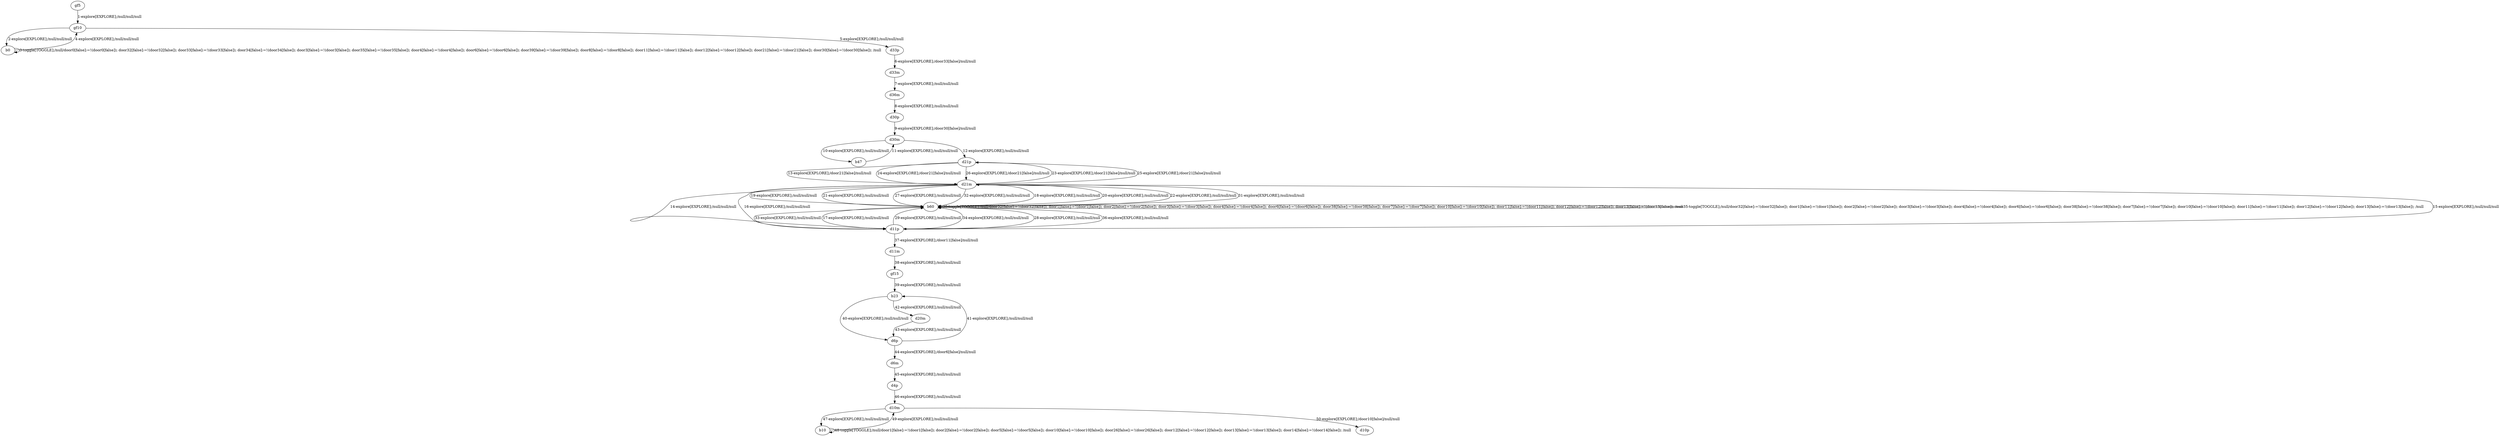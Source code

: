 # Total number of goals covered by this test: 1
# d10m --> d10p

digraph g {
"gf5" -> "gf10" [label = "1-explore[EXPLORE];/null/null/null"];
"gf10" -> "b0" [label = "2-explore[EXPLORE];/null/null/null"];
"b0" -> "b0" [label = "3-toggle[TOGGLE];/null/door0[false]:=!(door0[false]); door32[false]:=!(door32[false]); door33[false]:=!(door33[false]); door34[false]:=!(door34[false]); door3[false]:=!(door3[false]); door35[false]:=!(door35[false]); door4[false]:=!(door4[false]); door6[false]:=!(door6[false]); door39[false]:=!(door39[false]); door8[false]:=!(door8[false]); door11[false]:=!(door11[false]); door12[false]:=!(door12[false]); door21[false]:=!(door21[false]); door30[false]:=!(door30[false]); /null"];
"b0" -> "gf10" [label = "4-explore[EXPLORE];/null/null/null"];
"gf10" -> "d33p" [label = "5-explore[EXPLORE];/null/null/null"];
"d33p" -> "d33m" [label = "6-explore[EXPLORE];/door33[false]/null/null"];
"d33m" -> "d36m" [label = "7-explore[EXPLORE];/null/null/null"];
"d36m" -> "d30p" [label = "8-explore[EXPLORE];/null/null/null"];
"d30p" -> "d30m" [label = "9-explore[EXPLORE];/door30[false]/null/null"];
"d30m" -> "b47" [label = "10-explore[EXPLORE];/null/null/null"];
"b47" -> "d30m" [label = "11-explore[EXPLORE];/null/null/null"];
"d30m" -> "d21p" [label = "12-explore[EXPLORE];/null/null/null"];
"d21p" -> "d21m" [label = "13-explore[EXPLORE];/door21[false]/null/null"];
"d21m" -> "d11p" [label = "14-explore[EXPLORE];/null/null/null"];
"d11p" -> "d21m" [label = "15-explore[EXPLORE];/null/null/null"];
"d21m" -> "d11p" [label = "16-explore[EXPLORE];/null/null/null"];
"d11p" -> "b60" [label = "17-explore[EXPLORE];/null/null/null"];
"b60" -> "d21m" [label = "18-explore[EXPLORE];/null/null/null"];
"d21m" -> "b60" [label = "19-explore[EXPLORE];/null/null/null"];
"b60" -> "d21m" [label = "20-explore[EXPLORE];/null/null/null"];
"d21m" -> "b60" [label = "21-explore[EXPLORE];/null/null/null"];
"b60" -> "d21m" [label = "22-explore[EXPLORE];/null/null/null"];
"d21m" -> "d21p" [label = "23-explore[EXPLORE];/door21[false]/null/null"];
"d21p" -> "d21m" [label = "24-explore[EXPLORE];/door21[false]/null/null"];
"d21m" -> "d21p" [label = "25-explore[EXPLORE];/door21[false]/null/null"];
"d21p" -> "d21m" [label = "26-explore[EXPLORE];/door21[false]/null/null"];
"d21m" -> "b60" [label = "27-explore[EXPLORE];/null/null/null"];
"b60" -> "d11p" [label = "28-explore[EXPLORE];/null/null/null"];
"d11p" -> "b60" [label = "29-explore[EXPLORE];/null/null/null"];
"b60" -> "b60" [label = "30-toggle[TOGGLE];/null/door32[false]:=!(door32[false]); door1[false]:=!(door1[false]); door2[false]:=!(door2[false]); door3[false]:=!(door3[false]); door4[false]:=!(door4[false]); door6[false]:=!(door6[false]); door38[false]:=!(door38[false]); door7[false]:=!(door7[false]); door10[false]:=!(door10[false]); door11[false]:=!(door11[false]); door12[false]:=!(door12[false]); door13[false]:=!(door13[false]); /null"];
"b60" -> "d21m" [label = "31-explore[EXPLORE];/null/null/null"];
"d21m" -> "b60" [label = "32-explore[EXPLORE];/null/null/null"];
"b60" -> "d11p" [label = "33-explore[EXPLORE];/null/null/null"];
"d11p" -> "b60" [label = "34-explore[EXPLORE];/null/null/null"];
"b60" -> "b60" [label = "35-toggle[TOGGLE];/null/door32[false]:=!(door32[false]); door1[false]:=!(door1[false]); door2[false]:=!(door2[false]); door3[false]:=!(door3[false]); door4[false]:=!(door4[false]); door6[false]:=!(door6[false]); door38[false]:=!(door38[false]); door7[false]:=!(door7[false]); door10[false]:=!(door10[false]); door11[false]:=!(door11[false]); door12[false]:=!(door12[false]); door13[false]:=!(door13[false]); /null"];
"b60" -> "d11p" [label = "36-explore[EXPLORE];/null/null/null"];
"d11p" -> "d11m" [label = "37-explore[EXPLORE];/door11[false]/null/null"];
"d11m" -> "gf15" [label = "38-explore[EXPLORE];/null/null/null"];
"gf15" -> "b23" [label = "39-explore[EXPLORE];/null/null/null"];
"b23" -> "d6p" [label = "40-explore[EXPLORE];/null/null/null"];
"d6p" -> "b23" [label = "41-explore[EXPLORE];/null/null/null"];
"b23" -> "d20m" [label = "42-explore[EXPLORE];/null/null/null"];
"d20m" -> "d6p" [label = "43-explore[EXPLORE];/null/null/null"];
"d6p" -> "d6m" [label = "44-explore[EXPLORE];/door6[false]/null/null"];
"d6m" -> "d4p" [label = "45-explore[EXPLORE];/null/null/null"];
"d4p" -> "d10m" [label = "46-explore[EXPLORE];/null/null/null"];
"d10m" -> "b10" [label = "47-explore[EXPLORE];/null/null/null"];
"b10" -> "b10" [label = "48-toggle[TOGGLE];/null/door1[false]:=!(door1[false]); door2[false]:=!(door2[false]); door5[false]:=!(door5[false]); door10[false]:=!(door10[false]); door26[false]:=!(door26[false]); door12[false]:=!(door12[false]); door13[false]:=!(door13[false]); door14[false]:=!(door14[false]); /null"];
"b10" -> "d10m" [label = "49-explore[EXPLORE];/null/null/null"];
"d10m" -> "d10p" [label = "50-explore[EXPLORE];/door10[false]/null/null"];
}